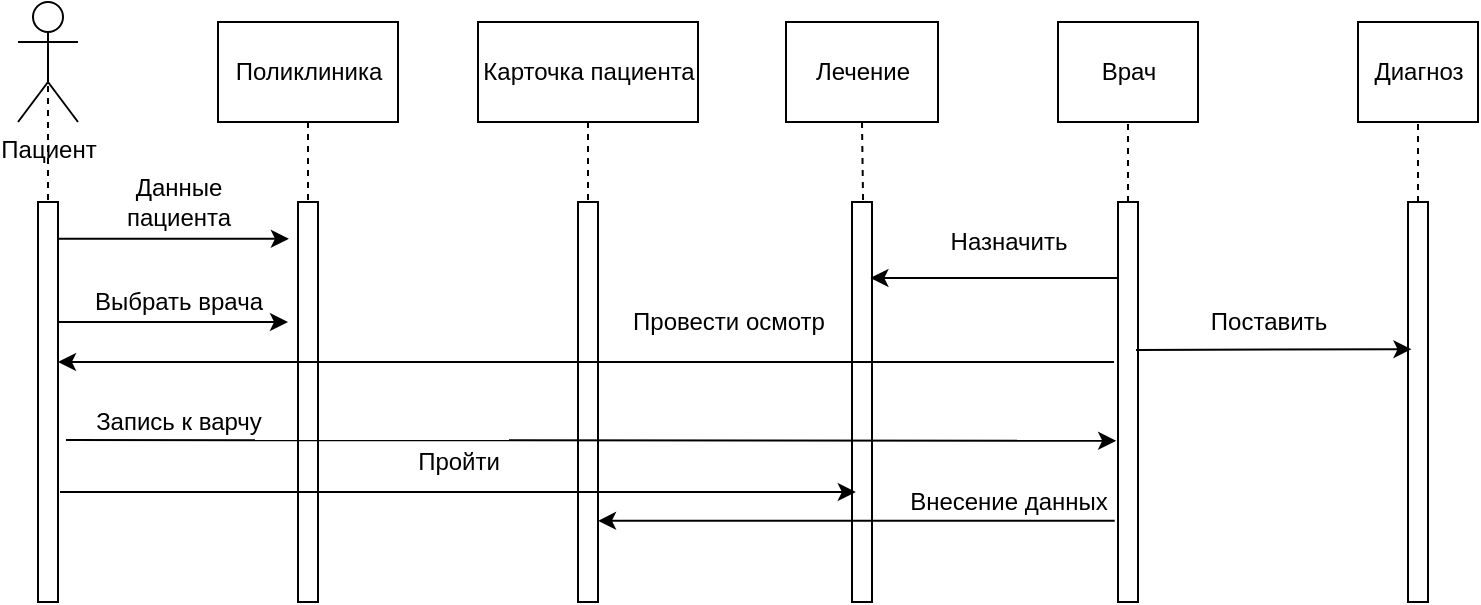 <mxfile version="13.8.8" type="github">
  <diagram id="VceCvzimTkMVtTXObDkb" name="Page-1">
    <mxGraphModel dx="898" dy="511" grid="1" gridSize="10" guides="1" tooltips="1" connect="1" arrows="1" fold="1" page="1" pageScale="1" pageWidth="827" pageHeight="1169" math="0" shadow="0">
      <root>
        <mxCell id="0" />
        <mxCell id="1" parent="0" />
        <mxCell id="q14L1B0iD18A4D-N9El8-1" value="Пациент" style="shape=umlActor;verticalLabelPosition=bottom;verticalAlign=top;html=1;outlineConnect=0;" parent="1" vertex="1">
          <mxGeometry x="30" y="20" width="30" height="60" as="geometry" />
        </mxCell>
        <mxCell id="q14L1B0iD18A4D-N9El8-2" value="" style="endArrow=none;dashed=1;html=1;exitX=0.5;exitY=0.5;exitDx=0;exitDy=0;exitPerimeter=0;" parent="1" source="q14L1B0iD18A4D-N9El8-1" target="q14L1B0iD18A4D-N9El8-3" edge="1">
          <mxGeometry width="50" height="50" relative="1" as="geometry">
            <mxPoint x="390" y="290" as="sourcePoint" />
            <mxPoint x="45" y="120" as="targetPoint" />
          </mxGeometry>
        </mxCell>
        <mxCell id="q14L1B0iD18A4D-N9El8-3" value="" style="html=1;points=[];perimeter=orthogonalPerimeter;" parent="1" vertex="1">
          <mxGeometry x="40" y="120" width="10" height="200" as="geometry" />
        </mxCell>
        <mxCell id="q14L1B0iD18A4D-N9El8-4" value="Поликлиника" style="html=1;" parent="1" vertex="1">
          <mxGeometry x="130" y="30" width="90" height="50" as="geometry" />
        </mxCell>
        <mxCell id="q14L1B0iD18A4D-N9El8-5" value="Карточка пациента" style="html=1;" parent="1" vertex="1">
          <mxGeometry x="260" y="30" width="110" height="50" as="geometry" />
        </mxCell>
        <mxCell id="q14L1B0iD18A4D-N9El8-6" value="Лечение" style="html=1;" parent="1" vertex="1">
          <mxGeometry x="414" y="30" width="76" height="50" as="geometry" />
        </mxCell>
        <mxCell id="q14L1B0iD18A4D-N9El8-7" value="Врач" style="html=1;" parent="1" vertex="1">
          <mxGeometry x="550" y="30" width="70" height="50" as="geometry" />
        </mxCell>
        <mxCell id="q14L1B0iD18A4D-N9El8-8" value="Диагноз" style="html=1;" parent="1" vertex="1">
          <mxGeometry x="700" y="30" width="60" height="50" as="geometry" />
        </mxCell>
        <mxCell id="q14L1B0iD18A4D-N9El8-10" value="" style="html=1;points=[];perimeter=orthogonalPerimeter;" parent="1" vertex="1">
          <mxGeometry x="170" y="120" width="10" height="200" as="geometry" />
        </mxCell>
        <mxCell id="q14L1B0iD18A4D-N9El8-11" value="" style="endArrow=none;dashed=1;html=1;exitX=0.5;exitY=1;exitDx=0;exitDy=0;" parent="1" source="q14L1B0iD18A4D-N9El8-4" target="q14L1B0iD18A4D-N9El8-10" edge="1">
          <mxGeometry width="50" height="50" relative="1" as="geometry">
            <mxPoint x="390" y="290" as="sourcePoint" />
            <mxPoint x="440" y="240" as="targetPoint" />
          </mxGeometry>
        </mxCell>
        <mxCell id="q14L1B0iD18A4D-N9El8-12" value="" style="endArrow=classic;html=1;entryX=-0.455;entryY=0.092;entryDx=0;entryDy=0;entryPerimeter=0;" parent="1" source="q14L1B0iD18A4D-N9El8-3" target="q14L1B0iD18A4D-N9El8-10" edge="1">
          <mxGeometry width="50" height="50" relative="1" as="geometry">
            <mxPoint x="390" y="290" as="sourcePoint" />
            <mxPoint x="440" y="240" as="targetPoint" />
          </mxGeometry>
        </mxCell>
        <mxCell id="q14L1B0iD18A4D-N9El8-13" value="Данные&lt;br&gt;пациента" style="text;html=1;resizable=0;autosize=1;align=center;verticalAlign=middle;points=[];fillColor=none;strokeColor=none;rounded=0;" parent="1" vertex="1">
          <mxGeometry x="75" y="105" width="70" height="30" as="geometry" />
        </mxCell>
        <mxCell id="q14L1B0iD18A4D-N9El8-14" value="" style="endArrow=none;html=1;endFill=0;startArrow=classic;startFill=1;exitX=1.05;exitY=1;exitDx=0;exitDy=0;exitPerimeter=0;" parent="1" source="q14L1B0iD18A4D-N9El8-15" target="q14L1B0iD18A4D-N9El8-3" edge="1">
          <mxGeometry width="50" height="50" relative="1" as="geometry">
            <mxPoint x="165" y="190" as="sourcePoint" />
            <mxPoint x="440" y="140" as="targetPoint" />
          </mxGeometry>
        </mxCell>
        <mxCell id="q14L1B0iD18A4D-N9El8-15" value="Выбрать врача" style="text;html=1;resizable=0;autosize=1;align=center;verticalAlign=middle;points=[];fillColor=none;strokeColor=none;rounded=0;" parent="1" vertex="1">
          <mxGeometry x="60" y="160" width="100" height="20" as="geometry" />
        </mxCell>
        <mxCell id="q14L1B0iD18A4D-N9El8-17" value="Запись к варчу" style="text;html=1;resizable=0;autosize=1;align=center;verticalAlign=middle;points=[];fillColor=none;strokeColor=none;rounded=0;" parent="1" vertex="1">
          <mxGeometry x="60" y="220" width="100" height="20" as="geometry" />
        </mxCell>
        <mxCell id="q14L1B0iD18A4D-N9El8-18" value="" style="html=1;points=[];perimeter=orthogonalPerimeter;" parent="1" vertex="1">
          <mxGeometry x="310" y="120" width="10" height="200" as="geometry" />
        </mxCell>
        <mxCell id="q14L1B0iD18A4D-N9El8-19" value="" style="endArrow=none;dashed=1;html=1;exitX=0.5;exitY=1;exitDx=0;exitDy=0;" parent="1" source="q14L1B0iD18A4D-N9El8-5" target="q14L1B0iD18A4D-N9El8-18" edge="1">
          <mxGeometry width="50" height="50" relative="1" as="geometry">
            <mxPoint x="390" y="190" as="sourcePoint" />
            <mxPoint x="314" y="119" as="targetPoint" />
          </mxGeometry>
        </mxCell>
        <mxCell id="q14L1B0iD18A4D-N9El8-20" value="" style="html=1;points=[];perimeter=orthogonalPerimeter;" parent="1" vertex="1">
          <mxGeometry x="580" y="120" width="10" height="200" as="geometry" />
        </mxCell>
        <mxCell id="q14L1B0iD18A4D-N9El8-21" value="" style="html=1;points=[];perimeter=orthogonalPerimeter;" parent="1" vertex="1">
          <mxGeometry x="447" y="120" width="10" height="200" as="geometry" />
        </mxCell>
        <mxCell id="q14L1B0iD18A4D-N9El8-22" value="" style="endArrow=classic;html=1;exitX=-0.164;exitY=0.797;exitDx=0;exitDy=0;exitPerimeter=0;" parent="1" source="q14L1B0iD18A4D-N9El8-20" target="q14L1B0iD18A4D-N9El8-18" edge="1">
          <mxGeometry width="50" height="50" relative="1" as="geometry">
            <mxPoint x="390" y="190" as="sourcePoint" />
            <mxPoint x="315" y="283" as="targetPoint" />
          </mxGeometry>
        </mxCell>
        <mxCell id="q14L1B0iD18A4D-N9El8-23" value="Внесение данных" style="text;html=1;resizable=0;autosize=1;align=center;verticalAlign=middle;points=[];fillColor=none;strokeColor=none;rounded=0;" parent="1" vertex="1">
          <mxGeometry x="470" y="260" width="110" height="20" as="geometry" />
        </mxCell>
        <mxCell id="q14L1B0iD18A4D-N9El8-24" value="" style="endArrow=classic;html=1;entryX=0.918;entryY=0.19;entryDx=0;entryDy=0;entryPerimeter=0;" parent="1" target="q14L1B0iD18A4D-N9El8-21" edge="1">
          <mxGeometry width="50" height="50" relative="1" as="geometry">
            <mxPoint x="580" y="158" as="sourcePoint" />
            <mxPoint x="440" y="140" as="targetPoint" />
          </mxGeometry>
        </mxCell>
        <mxCell id="q14L1B0iD18A4D-N9El8-25" value="Назначить" style="text;html=1;resizable=0;autosize=1;align=center;verticalAlign=middle;points=[];fillColor=none;strokeColor=none;rounded=0;" parent="1" vertex="1">
          <mxGeometry x="490" y="130" width="70" height="20" as="geometry" />
        </mxCell>
        <mxCell id="q14L1B0iD18A4D-N9El8-26" value="" style="html=1;points=[];perimeter=orthogonalPerimeter;" parent="1" vertex="1">
          <mxGeometry x="725" y="120" width="10" height="200" as="geometry" />
        </mxCell>
        <mxCell id="q14L1B0iD18A4D-N9El8-27" value="" style="endArrow=classic;html=1;entryX=0.173;entryY=0.368;entryDx=0;entryDy=0;entryPerimeter=0;" parent="1" target="q14L1B0iD18A4D-N9El8-26" edge="1">
          <mxGeometry width="50" height="50" relative="1" as="geometry">
            <mxPoint x="589" y="194" as="sourcePoint" />
            <mxPoint x="440" y="140" as="targetPoint" />
          </mxGeometry>
        </mxCell>
        <mxCell id="q14L1B0iD18A4D-N9El8-28" value="Поставить" style="text;html=1;resizable=0;autosize=1;align=center;verticalAlign=middle;points=[];fillColor=none;strokeColor=none;rounded=0;" parent="1" vertex="1">
          <mxGeometry x="620" y="170" width="70" height="20" as="geometry" />
        </mxCell>
        <mxCell id="q14L1B0iD18A4D-N9El8-29" value="" style="endArrow=classic;html=1;entryX=0.191;entryY=0.725;entryDx=0;entryDy=0;entryPerimeter=0;" parent="1" target="q14L1B0iD18A4D-N9El8-21" edge="1">
          <mxGeometry width="50" height="50" relative="1" as="geometry">
            <mxPoint x="51" y="265" as="sourcePoint" />
            <mxPoint x="440" y="140" as="targetPoint" />
          </mxGeometry>
        </mxCell>
        <mxCell id="q14L1B0iD18A4D-N9El8-30" value="Пройти" style="text;html=1;resizable=0;autosize=1;align=center;verticalAlign=middle;points=[];fillColor=none;strokeColor=none;rounded=0;" parent="1" vertex="1">
          <mxGeometry x="220" y="240" width="60" height="20" as="geometry" />
        </mxCell>
        <mxCell id="q14L1B0iD18A4D-N9El8-32" value="" style="endArrow=classic;html=1;" parent="1" target="q14L1B0iD18A4D-N9El8-3" edge="1">
          <mxGeometry width="50" height="50" relative="1" as="geometry">
            <mxPoint x="578" y="200" as="sourcePoint" />
            <mxPoint x="440" y="140" as="targetPoint" />
          </mxGeometry>
        </mxCell>
        <mxCell id="q14L1B0iD18A4D-N9El8-34" value="Провести осмотр" style="text;html=1;resizable=0;autosize=1;align=center;verticalAlign=middle;points=[];fillColor=none;strokeColor=none;rounded=0;" parent="1" vertex="1">
          <mxGeometry x="330" y="170" width="110" height="20" as="geometry" />
        </mxCell>
        <mxCell id="q14L1B0iD18A4D-N9El8-35" value="" style="endArrow=classic;html=1;entryX=-0.091;entryY=0.597;entryDx=0;entryDy=0;entryPerimeter=0;" parent="1" target="q14L1B0iD18A4D-N9El8-20" edge="1">
          <mxGeometry width="50" height="50" relative="1" as="geometry">
            <mxPoint x="54" y="239" as="sourcePoint" />
            <mxPoint x="440" y="140" as="targetPoint" />
          </mxGeometry>
        </mxCell>
        <mxCell id="LbdqlB66c_6k4OZVf9zw-1" value="" style="endArrow=none;dashed=1;html=1;exitX=0.5;exitY=1;exitDx=0;exitDy=0;entryX=0.555;entryY=0.005;entryDx=0;entryDy=0;entryPerimeter=0;" edge="1" parent="1" source="q14L1B0iD18A4D-N9El8-6" target="q14L1B0iD18A4D-N9El8-21">
          <mxGeometry width="50" height="50" relative="1" as="geometry">
            <mxPoint x="390" y="290" as="sourcePoint" />
            <mxPoint x="440" y="240" as="targetPoint" />
          </mxGeometry>
        </mxCell>
        <mxCell id="LbdqlB66c_6k4OZVf9zw-2" value="" style="endArrow=none;dashed=1;html=1;entryX=0.5;entryY=1;entryDx=0;entryDy=0;" edge="1" parent="1" source="q14L1B0iD18A4D-N9El8-20" target="q14L1B0iD18A4D-N9El8-7">
          <mxGeometry width="50" height="50" relative="1" as="geometry">
            <mxPoint x="390" y="290" as="sourcePoint" />
            <mxPoint x="440" y="240" as="targetPoint" />
          </mxGeometry>
        </mxCell>
        <mxCell id="LbdqlB66c_6k4OZVf9zw-3" value="" style="endArrow=none;dashed=1;html=1;entryX=0.5;entryY=1;entryDx=0;entryDy=0;" edge="1" parent="1" source="q14L1B0iD18A4D-N9El8-26" target="q14L1B0iD18A4D-N9El8-8">
          <mxGeometry width="50" height="50" relative="1" as="geometry">
            <mxPoint x="390" y="290" as="sourcePoint" />
            <mxPoint x="440" y="240" as="targetPoint" />
          </mxGeometry>
        </mxCell>
      </root>
    </mxGraphModel>
  </diagram>
</mxfile>
